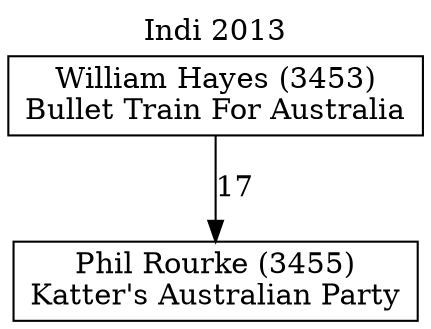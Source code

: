 // House preference flow
digraph "Phil Rourke (3455)_Indi_2013" {
	graph [label="Indi 2013" labelloc=t mclimit=10]
	node [shape=box]
	"Phil Rourke (3455)" [label="Phil Rourke (3455)
Katter's Australian Party"]
	"William Hayes (3453)" [label="William Hayes (3453)
Bullet Train For Australia"]
	"William Hayes (3453)" -> "Phil Rourke (3455)" [label=17]
}
